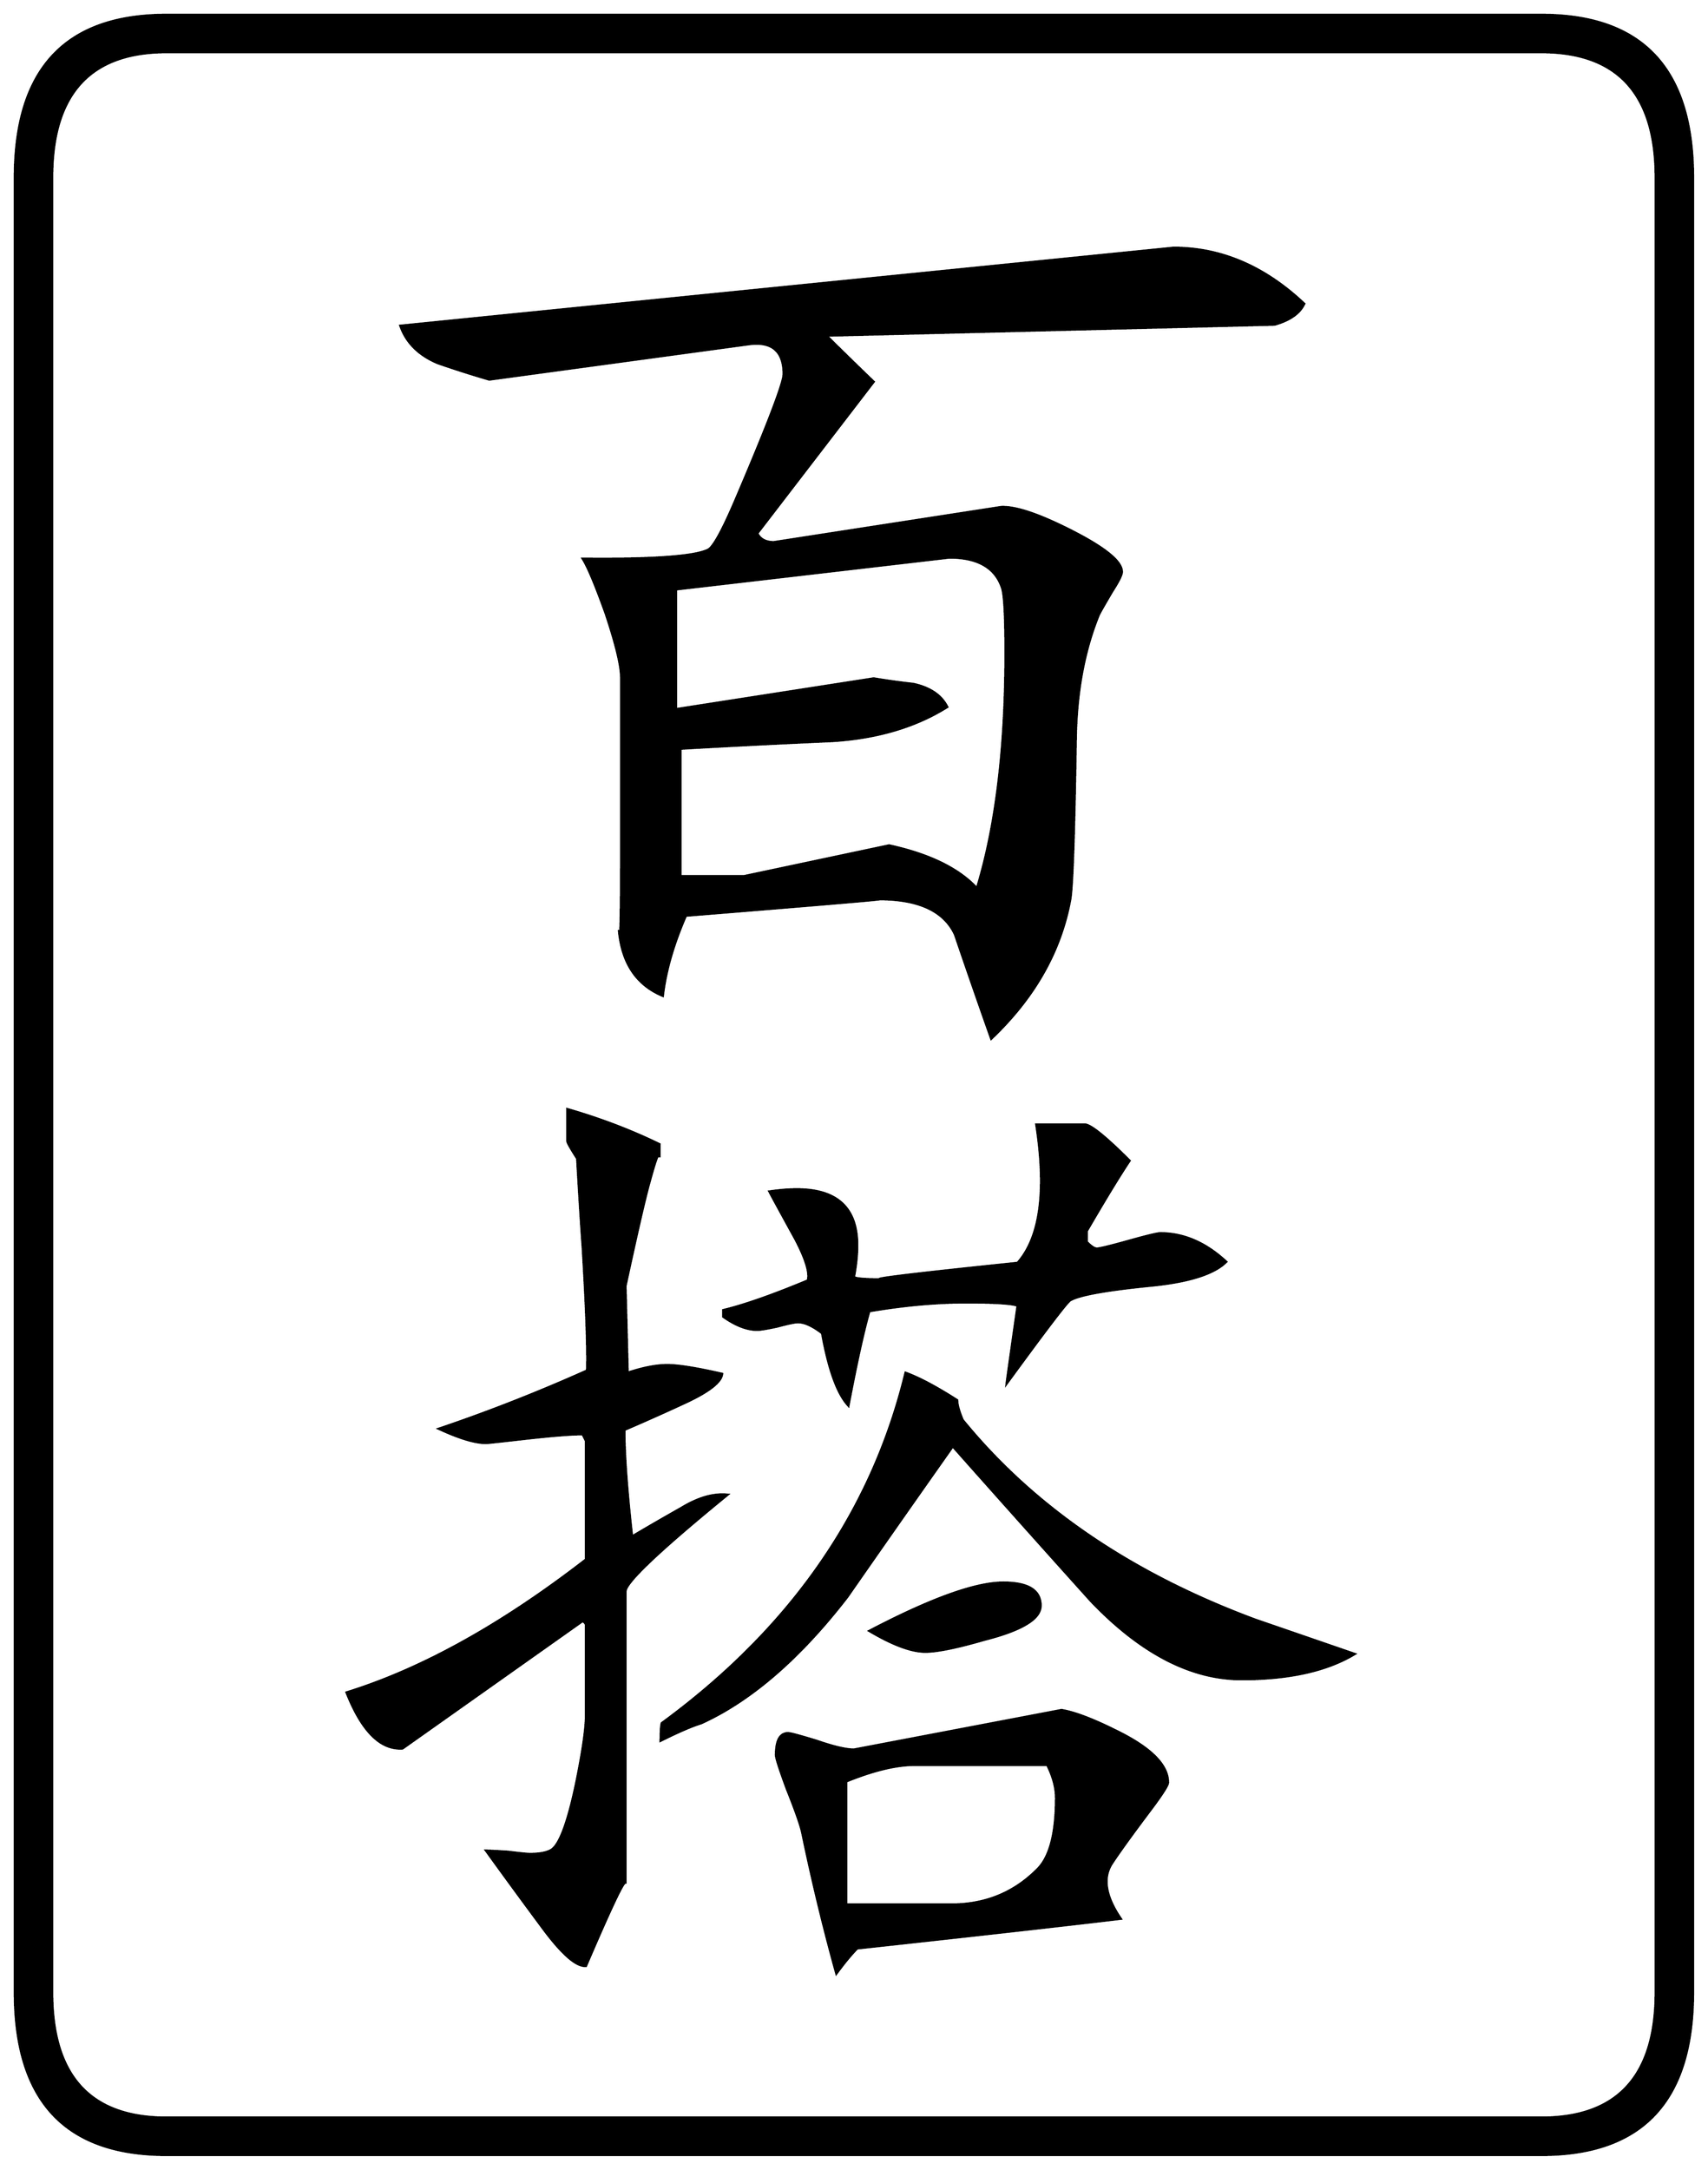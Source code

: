 


\begin{tikzpicture}[y=0.80pt, x=0.80pt, yscale=-1.0, xscale=1.0, inner sep=0pt, outer sep=0pt]
\begin{scope}[shift={(100.0,1706.0)},nonzero rule]
  \path[draw=.,fill=.,line width=1.600pt] (1578.0,244.0) .. controls
    (1578.0,342.667) and (1532.0,392.0) .. (1440.0,392.0) --
    (188.0,392.0) .. controls (96.0,392.0) and (50.0,342.667) ..
    (50.0,244.0) -- (50.0,-1408.0) .. controls (50.0,-1506.667)
    and (96.0,-1556.0) .. (188.0,-1556.0) -- (1440.0,-1556.0) ..
    controls (1532.0,-1556.0) and (1578.0,-1506.667) ..
    (1578.0,-1408.0) -- (1578.0,244.0) -- cycle(1544.0,244.0) --
    (1544.0,-1408.0) .. controls (1544.0,-1484.0) and
    (1509.333,-1522.0) .. (1440.0,-1522.0) -- (188.0,-1522.0) ..
    controls (118.667,-1522.0) and (84.0,-1484.0) ..
    (84.0,-1408.0) -- (84.0,244.0) .. controls (84.0,320.0) and
    (118.667,358.0) .. (188.0,358.0) -- (1440.0,358.0) .. controls
    (1509.333,358.0) and (1544.0,320.0) .. (1544.0,244.0) --
    cycle(1224.0,-1293.0) .. controls (1220.0,-1284.333) and
    (1211.0,-1278.0) .. (1197.0,-1274.0) -- (789.0,-1264.0) ..
    controls (798.333,-1254.667) and (812.667,-1240.667) ..
    (832.0,-1222.0) -- (726.0,-1084.0) .. controls
    (728.667,-1078.667) and (733.667,-1076.0) .. (741.0,-1076.0) --
    (948.0,-1108.0) .. controls (961.333,-1108.667) and
    (983.0,-1101.333) .. (1013.0,-1086.0) .. controls
    (1043.0,-1070.667) and (1058.0,-1058.333) .. (1058.0,-1049.0) ..
    controls (1058.0,-1046.333) and (1055.0,-1040.333) ..
    (1049.0,-1031.0) .. controls (1042.333,-1019.667) and
    (1038.333,-1012.667) .. (1037.0,-1010.0) .. controls
    (1023.667,-977.333) and (1016.667,-939.667) .. (1016.0,-897.0) ..
    controls (1014.667,-811.667) and (1013.0,-763.0) ..
    (1011.0,-751.0) .. controls (1002.333,-703.667) and
    (978.333,-661.333) .. (939.0,-624.0) .. controls (927.667,-656.0)
    and (916.667,-687.667) .. (906.0,-719.0) .. controls
    (896.0,-740.333) and (873.0,-751.0) .. (837.0,-751.0) ..
    controls (843.0,-751.0) and (784.333,-746.0) .. (661.0,-736.0)
    .. controls (649.667,-710.0) and (642.667,-685.667) ..
    (640.0,-663.0) .. controls (616.0,-673.0) and (602.667,-693.0)
    .. (600.0,-723.0) .. controls (601.333,-706.333) and
    (602.0,-730.333) .. (602.0,-795.0) -- (602.0,-953.0) ..
    controls (602.0,-963.667) and (597.333,-983.0) ..
    (588.0,-1011.0) .. controls (578.667,-1037.0) and
    (571.667,-1053.667) .. (567.0,-1061.0) .. controls
    (630.333,-1060.333) and (668.333,-1063.0) .. (681.0,-1069.0) ..
    controls (685.667,-1071.0) and (694.0,-1086.0) ..
    (706.0,-1114.0) .. controls (735.333,-1182.667) and
    (750.0,-1221.0) .. (750.0,-1229.0) .. controls
    (750.0,-1250.333) and (739.0,-1259.333) .. (717.0,-1256.0) --
    (482.0,-1224.0) .. controls (466.0,-1228.667) and
    (450.333,-1233.667) .. (435.0,-1239.0) .. controls
    (417.667,-1246.333) and (406.333,-1257.667) .. (401.0,-1273.0) --
    (1105.0,-1344.0) .. controls (1148.333,-1344.0) and
    (1188.0,-1327.0) .. (1224.0,-1293.0) -- cycle(1153.0,-421.0)
    .. controls (1141.667,-409.667) and (1118.0,-402.333) ..
    (1082.0,-399.0) .. controls (1042.667,-395.0) and
    (1019.0,-390.667) .. (1011.0,-386.0) .. controls
    (1008.333,-384.667) and (989.0,-359.333) .. (953.0,-310.0) ..
    controls (953.0,-310.667) and (956.333,-334.333) .. (963.0,-381.0)
    .. controls (958.333,-383.0) and (942.667,-384.0) ..
    (916.0,-384.0) .. controls (888.667,-384.0) and (859.333,-381.333)
    .. (828.0,-376.0) .. controls (822.667,-357.333) and
    (816.333,-328.667) .. (809.0,-290.0) .. controls (799.0,-300.667)
    and (791.0,-322.667) .. (785.0,-356.0) .. controls
    (776.333,-362.667) and (769.0,-366.0) .. (763.0,-366.0) ..
    controls (760.333,-366.0) and (754.0,-364.667) .. (744.0,-362.0)
    .. controls (734.667,-360.0) and (728.667,-359.0) ..
    (726.0,-359.0) .. controls (716.667,-359.0) and (706.333,-363.0)
    .. (695.0,-371.0) -- (695.0,-377.0) .. controls
    (714.333,-381.667) and (740.0,-390.667) .. (772.0,-404.0) ..
    controls (774.0,-410.667) and (770.333,-423.0) .. (761.0,-441.0)
    .. controls (746.333,-467.667) and (738.333,-482.333) ..
    (737.0,-485.0) .. controls (746.333,-486.333) and (754.667,-487.0)
    .. (762.0,-487.0) .. controls (798.667,-487.0) and
    (817.0,-470.0) .. (817.0,-436.0) .. controls (817.0,-427.333)
    and (816.0,-417.667) .. (814.0,-407.0) .. controls
    (816.0,-405.667) and (824.667,-405.0) .. (840.0,-405.0) ..
    controls (825.333,-405.0) and (866.333,-410.0) .. (963.0,-420.0)
    .. controls (983.667,-443.333) and (989.333,-485.333) ..
    (980.0,-546.0) -- (1024.0,-546.0) .. controls
    (1029.333,-546.0) and (1043.0,-535.0) .. (1065.0,-513.0) ..
    controls (1055.667,-499.0) and (1042.667,-477.667) ..
    (1026.0,-449.0) -- (1026.0,-439.0) .. controls
    (1030.0,-435.0) and (1033.0,-433.0) .. (1035.0,-433.0) ..
    controls (1037.667,-433.0) and (1047.333,-435.333) ..
    (1064.0,-440.0) .. controls (1080.667,-444.667) and
    (1090.333,-447.0) .. (1093.0,-447.0) .. controls
    (1114.333,-447.0) and (1134.333,-438.333) .. (1153.0,-421.0) --
    cycle(1270.0,-64.0) .. controls (1244.667,-48.667) and
    (1210.333,-41.0) .. (1167.0,-41.0) .. controls (1121.0,-41.0)
    and (1075.333,-64.667) .. (1030.0,-112.0) .. controls
    (988.0,-158.667) and (946.0,-205.667) .. (904.0,-253.0) ..
    controls (872.0,-207.667) and (840.0,-162.0) .. (808.0,-116.0)
    .. controls (764.667,-60.0) and (720.333,-21.667) .. (675.0,-1.0)
    .. controls (666.333,1.667) and (654.0,7.0) .. (638.0,15.0) ..
    controls (638.0,7.0) and (638.333,1.667) .. (639.0,-1.0) ..
    controls (756.333,-87.0) and (830.333,-193.333) .. (861.0,-320.0)
    .. controls (873.667,-315.333) and (889.333,-307.0) ..
    (908.0,-295.0) .. controls (908.0,-291.0) and (909.667,-285.0)
    .. (913.0,-277.0) .. controls (977.667,-197.667) and
    (1066.667,-137.0) .. (1180.0,-95.0) .. controls (1201.333,-87.667)
    and (1231.333,-77.333) .. (1270.0,-64.0) -- cycle(984.0,-108.0)
    .. controls (984.0,-96.0) and (967.0,-85.667) .. (933.0,-77.0)
    .. controls (907.667,-69.667) and (889.667,-66.0) .. (879.0,-66.0)
    .. controls (866.333,-66.0) and (849.333,-72.333) .. (828.0,-85.0)
    .. controls (884.0,-114.333) and (924.667,-129.0) ..
    (950.0,-129.0) .. controls (972.667,-129.0) and (984.0,-122.0)
    .. (984.0,-108.0) -- cycle(1100.0,53.0) .. controls
    (1100.0,55.667) and (1093.667,65.333) .. (1081.0,82.0) .. controls
    (1065.0,103.333) and (1054.0,118.667) .. (1048.0,128.0) ..
    controls (1045.333,132.667) and (1044.0,137.667) .. (1044.0,143.0)
    .. controls (1044.0,153.0) and (1048.333,164.333) ..
    (1057.0,177.0) .. controls (1007.0,183.0) and (927.0,192.0)
    .. (817.0,204.0) .. controls (811.667,209.333) and (805.333,217.0)
    .. (798.0,227.0) .. controls (786.667,186.333) and (776.333,143.667)
    .. (767.0,99.0) .. controls (765.667,92.333) and (761.0,79.0) ..
    (753.0,59.0) .. controls (746.333,41.0) and (743.0,30.667) ..
    (743.0,28.0) .. controls (743.0,14.667) and (746.667,8.0) ..
    (754.0,8.0) .. controls (756.0,8.0) and (764.667,10.333) ..
    (780.0,15.0) .. controls (795.333,20.333) and (806.667,23.0) ..
    (814.0,23.0) -- (1003.0,-13.0) .. controls (1015.0,-11.0)
    and (1031.667,-4.667) .. (1053.0,6.0) .. controls (1084.333,21.333)
    and (1100.0,37.0) .. (1100.0,53.0) -- cycle(699.0,-209.0) ..
    controls (637.0,-158.333) and (606.0,-129.0) .. (606.0,-121.0)
    -- (606.0,145.0) .. controls (606.0,139.0) and (594.0,164.0)
    .. (570.0,220.0) .. controls (561.333,220.667) and (548.333,209.333)
    .. (531.0,186.0) .. controls (513.667,162.667) and (496.333,139.0)
    .. (479.0,115.0) .. controls (481.667,115.0) and (488.333,115.333)
    .. (499.0,116.0) .. controls (509.667,117.333) and (516.333,118.0)
    .. (519.0,118.0) .. controls (528.333,118.0) and (535.0,116.667)
    .. (539.0,114.0) .. controls (546.333,108.667) and (553.667,88.667)
    .. (561.0,54.0) .. controls (567.0,24.667) and (570.0,4.0) ..
    (570.0,-8.0) -- (570.0,-91.0) .. controls (569.333,-92.333) and
    (568.333,-93.333) .. (567.0,-94.0) -- (403.0,22.0) .. controls
    (383.0,23.333) and (366.0,6.333) .. (352.0,-29.0) .. controls
    (420.667,-50.333) and (493.333,-90.667) .. (570.0,-150.0) --
    (570.0,-258.0) -- (567.0,-264.0) .. controls (557.0,-264.0)
    and (540.0,-262.667) .. (516.0,-260.0) .. controls
    (492.667,-257.333) and (480.333,-256.0) .. (479.0,-256.0) ..
    controls (469.0,-256.0) and (454.667,-260.333) .. (436.0,-269.0)
    .. controls (481.333,-284.333) and (526.333,-302.0) ..
    (571.0,-322.0) .. controls (571.667,-341.333) and (570.333,-379.0)
    .. (567.0,-435.0) .. controls (565.667,-453.0) and
    (564.0,-479.667) .. (562.0,-515.0) .. controls (556.0,-524.333)
    and (553.0,-529.667) .. (553.0,-531.0) -- (553.0,-560.0) ..
    controls (583.0,-551.333) and (611.0,-540.667) .. (637.0,-528.0)
    -- (637.0,-516.0) .. controls (637.0,-523.333) and
    (634.0,-516.0) .. (628.0,-494.0) .. controls (624.0,-480.0)
    and (616.667,-448.333) .. (606.0,-399.0) -- (608.0,-320.0) ..
    controls (622.0,-324.667) and (634.0,-327.0) .. (644.0,-327.0)
    .. controls (654.0,-327.0) and (670.667,-324.333) ..
    (694.0,-319.0) .. controls (693.333,-311.667) and (682.333,-303.0)
    .. (661.0,-293.0) .. controls (642.333,-284.333) and
    (623.667,-276.0) .. (605.0,-268.0) .. controls (605.0,-245.333)
    and (607.333,-213.0) .. (612.0,-171.0) .. controls
    (626.667,-179.667) and (641.667,-188.333) .. (657.0,-197.0) ..
    controls (672.333,-206.333) and (686.333,-210.333) .. (699.0,-209.0)
    -- cycle(952.0,-975.0) .. controls (952.0,-1007.667) and
    (951.0,-1027.333) .. (949.0,-1034.0) .. controls
    (943.0,-1052.667) and (927.0,-1062.0) .. (901.0,-1062.0) --
    (652.0,-1033.0) -- (652.0,-924.0) -- (832.0,-952.0) ..
    controls (844.0,-950.0) and (856.0,-948.333) .. (868.0,-947.0)
    .. controls (883.333,-943.667) and (893.667,-936.667) ..
    (899.0,-926.0) .. controls (870.333,-908.0) and (835.667,-897.667)
    .. (795.0,-895.0) .. controls (749.0,-893.0) and
    (702.667,-890.667) .. (656.0,-888.0) -- (656.0,-772.0) --
    (714.0,-772.0) -- (846.0,-800.0) .. controls (882.667,-792.0)
    and (909.333,-779.0) .. (926.0,-761.0) .. controls
    (943.333,-817.667) and (952.0,-889.0) .. (952.0,-975.0) --
    cycle(998.0,67.0) .. controls (998.0,57.667) and (995.333,47.667)
    .. (990.0,37.0) -- (869.0,37.0) .. controls (852.333,37.0) and
    (831.667,42.0) .. (807.0,52.0) -- (807.0,164.0) --
    (900.0,164.0) .. controls (932.667,164.667) and (960.0,153.667) ..
    (982.0,131.0) .. controls (992.667,119.667) and (998.0,98.333) ..
    (998.0,67.0) -- cycle;
\end{scope}

\end{tikzpicture}

